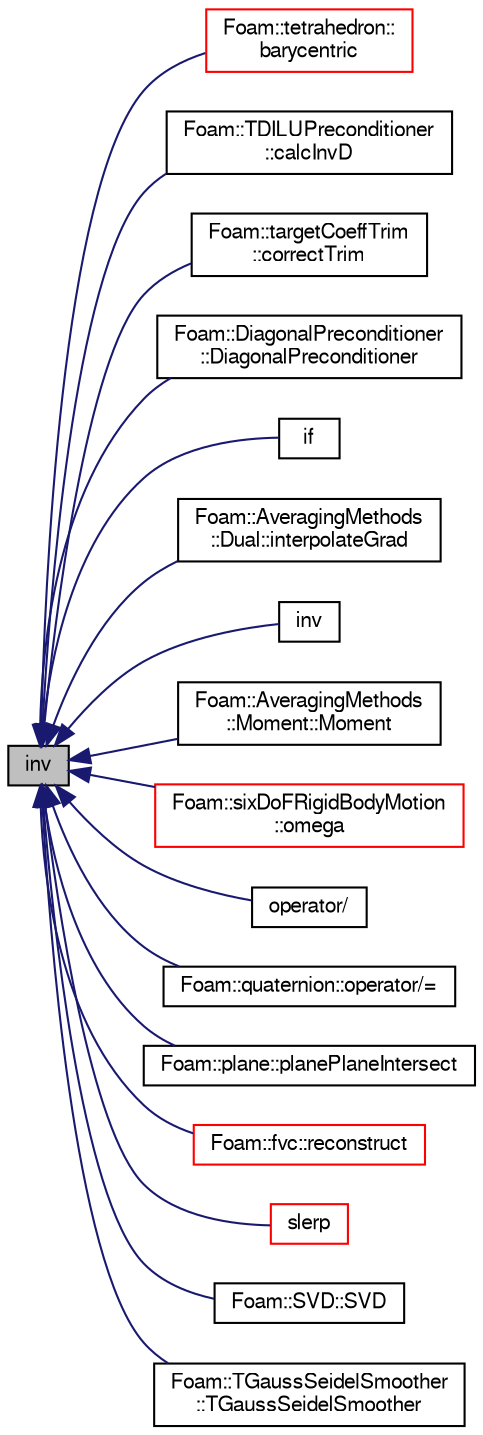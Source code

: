 digraph "inv"
{
  bgcolor="transparent";
  edge [fontname="FreeSans",fontsize="10",labelfontname="FreeSans",labelfontsize="10"];
  node [fontname="FreeSans",fontsize="10",shape=record];
  rankdir="LR";
  Node1 [label="inv",height=0.2,width=0.4,color="black", fillcolor="grey75", style="filled" fontcolor="black"];
  Node1 -> Node2 [dir="back",color="midnightblue",fontsize="10",style="solid",fontname="FreeSans"];
  Node2 [label="Foam::tetrahedron::\lbarycentric",height=0.2,width=0.4,color="red",URL="$a02502.html#af25ab613c3d54bb72f48d06e81ed88cc",tooltip="Calculate the barycentric coordinates of the given. "];
  Node1 -> Node3 [dir="back",color="midnightblue",fontsize="10",style="solid",fontname="FreeSans"];
  Node3 [label="Foam::TDILUPreconditioner\l::calcInvD",height=0.2,width=0.4,color="black",URL="$a02488.html#a4285bbd6c558576051d236d84b20d26d",tooltip="Calculate the reciprocal of the preconditioned diagonal. "];
  Node1 -> Node4 [dir="back",color="midnightblue",fontsize="10",style="solid",fontname="FreeSans"];
  Node4 [label="Foam::targetCoeffTrim\l::correctTrim",height=0.2,width=0.4,color="black",URL="$a02486.html#ad37d5953b0d045bbcea4770e36fa384e",tooltip="Correct the model. "];
  Node1 -> Node5 [dir="back",color="midnightblue",fontsize="10",style="solid",fontname="FreeSans"];
  Node5 [label="Foam::DiagonalPreconditioner\l::DiagonalPreconditioner",height=0.2,width=0.4,color="black",URL="$a00493.html#a7b3e869f2f837a375f12fdb01759bb3e",tooltip="Construct from matrix components and preconditioner data dictionary. "];
  Node1 -> Node6 [dir="back",color="midnightblue",fontsize="10",style="solid",fontname="FreeSans"];
  Node6 [label="if",height=0.2,width=0.4,color="black",URL="$a02920.html#ad85a77feec70afbae9fb6d3215336879"];
  Node1 -> Node7 [dir="back",color="midnightblue",fontsize="10",style="solid",fontname="FreeSans"];
  Node7 [label="Foam::AveragingMethods\l::Dual::interpolateGrad",height=0.2,width=0.4,color="black",URL="$a00565.html#a9d9aa15ed0b12285c274356a972fb8d8",tooltip="Interpolate gradient. "];
  Node1 -> Node8 [dir="back",color="midnightblue",fontsize="10",style="solid",fontname="FreeSans"];
  Node8 [label="inv",height=0.2,width=0.4,color="black",URL="$a10237.html#a3ad9e4d32752487c5484703f17230058"];
  Node1 -> Node9 [dir="back",color="midnightblue",fontsize="10",style="solid",fontname="FreeSans"];
  Node9 [label="Foam::AveragingMethods\l::Moment::Moment",height=0.2,width=0.4,color="black",URL="$a01480.html#a9aaf777932fca7644bb6f00f3a2b8749",tooltip="Constructors. "];
  Node1 -> Node10 [dir="back",color="midnightblue",fontsize="10",style="solid",fontname="FreeSans"];
  Node10 [label="Foam::sixDoFRigidBodyMotion\l::omega",height=0.2,width=0.4,color="red",URL="$a02260.html#a9ccb39bb1c549190b9e6379f6ab8683d",tooltip="Return the angular velocity in the global frame. "];
  Node1 -> Node11 [dir="back",color="midnightblue",fontsize="10",style="solid",fontname="FreeSans"];
  Node11 [label="operator/",height=0.2,width=0.4,color="black",URL="$a10237.html#a566e22acfeb0a28d25db838c317b1fb8"];
  Node1 -> Node12 [dir="back",color="midnightblue",fontsize="10",style="solid",fontname="FreeSans"];
  Node12 [label="Foam::quaternion::operator/=",height=0.2,width=0.4,color="black",URL="$a01993.html#af73734c091d565857ef87bcd738e0509"];
  Node1 -> Node13 [dir="back",color="midnightblue",fontsize="10",style="solid",fontname="FreeSans"];
  Node13 [label="Foam::plane::planePlaneIntersect",height=0.2,width=0.4,color="black",URL="$a01802.html#a20158d89e149ca638d4b63470e420781",tooltip="Return the cutting point between this plane and two other planes. "];
  Node1 -> Node14 [dir="back",color="midnightblue",fontsize="10",style="solid",fontname="FreeSans"];
  Node14 [label="Foam::fvc::reconstruct",height=0.2,width=0.4,color="red",URL="$a10271.html#ad3f62a925e1c910123bc88b6572e4b78"];
  Node1 -> Node15 [dir="back",color="midnightblue",fontsize="10",style="solid",fontname="FreeSans"];
  Node15 [label="slerp",height=0.2,width=0.4,color="red",URL="$a10237.html#ad99931d1155936b2d8aa2ce6651bce06",tooltip="Spherical linear interpolation of quaternions. "];
  Node1 -> Node16 [dir="back",color="midnightblue",fontsize="10",style="solid",fontname="FreeSans"];
  Node16 [label="Foam::SVD::SVD",height=0.2,width=0.4,color="black",URL="$a02443.html#a940b7544844440cd3405fc856a6d9d42",tooltip="Construct from a rectangular Matrix. "];
  Node1 -> Node17 [dir="back",color="midnightblue",fontsize="10",style="solid",fontname="FreeSans"];
  Node17 [label="Foam::TGaussSeidelSmoother\l::TGaussSeidelSmoother",height=0.2,width=0.4,color="black",URL="$a02504.html#a37d1e9ced3ff8cc76ec3c4855784cc83",tooltip="Construct from components. "];
}
